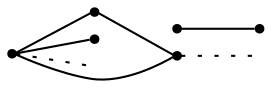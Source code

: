 graph {
	layout = dot;
	node [shape = point];
	dpi = 72;
	nodesep = .125;
	rankdir = LR;
	
	A -- B;
	B -- C;
	C -- A;
	A -- D;
	E -- H;
	C -- F [style = dotted];
	F [style = invis];
	A -- G [style = dotted];
	G [style = invis];
	
	{ E; C; rank = same; }
}